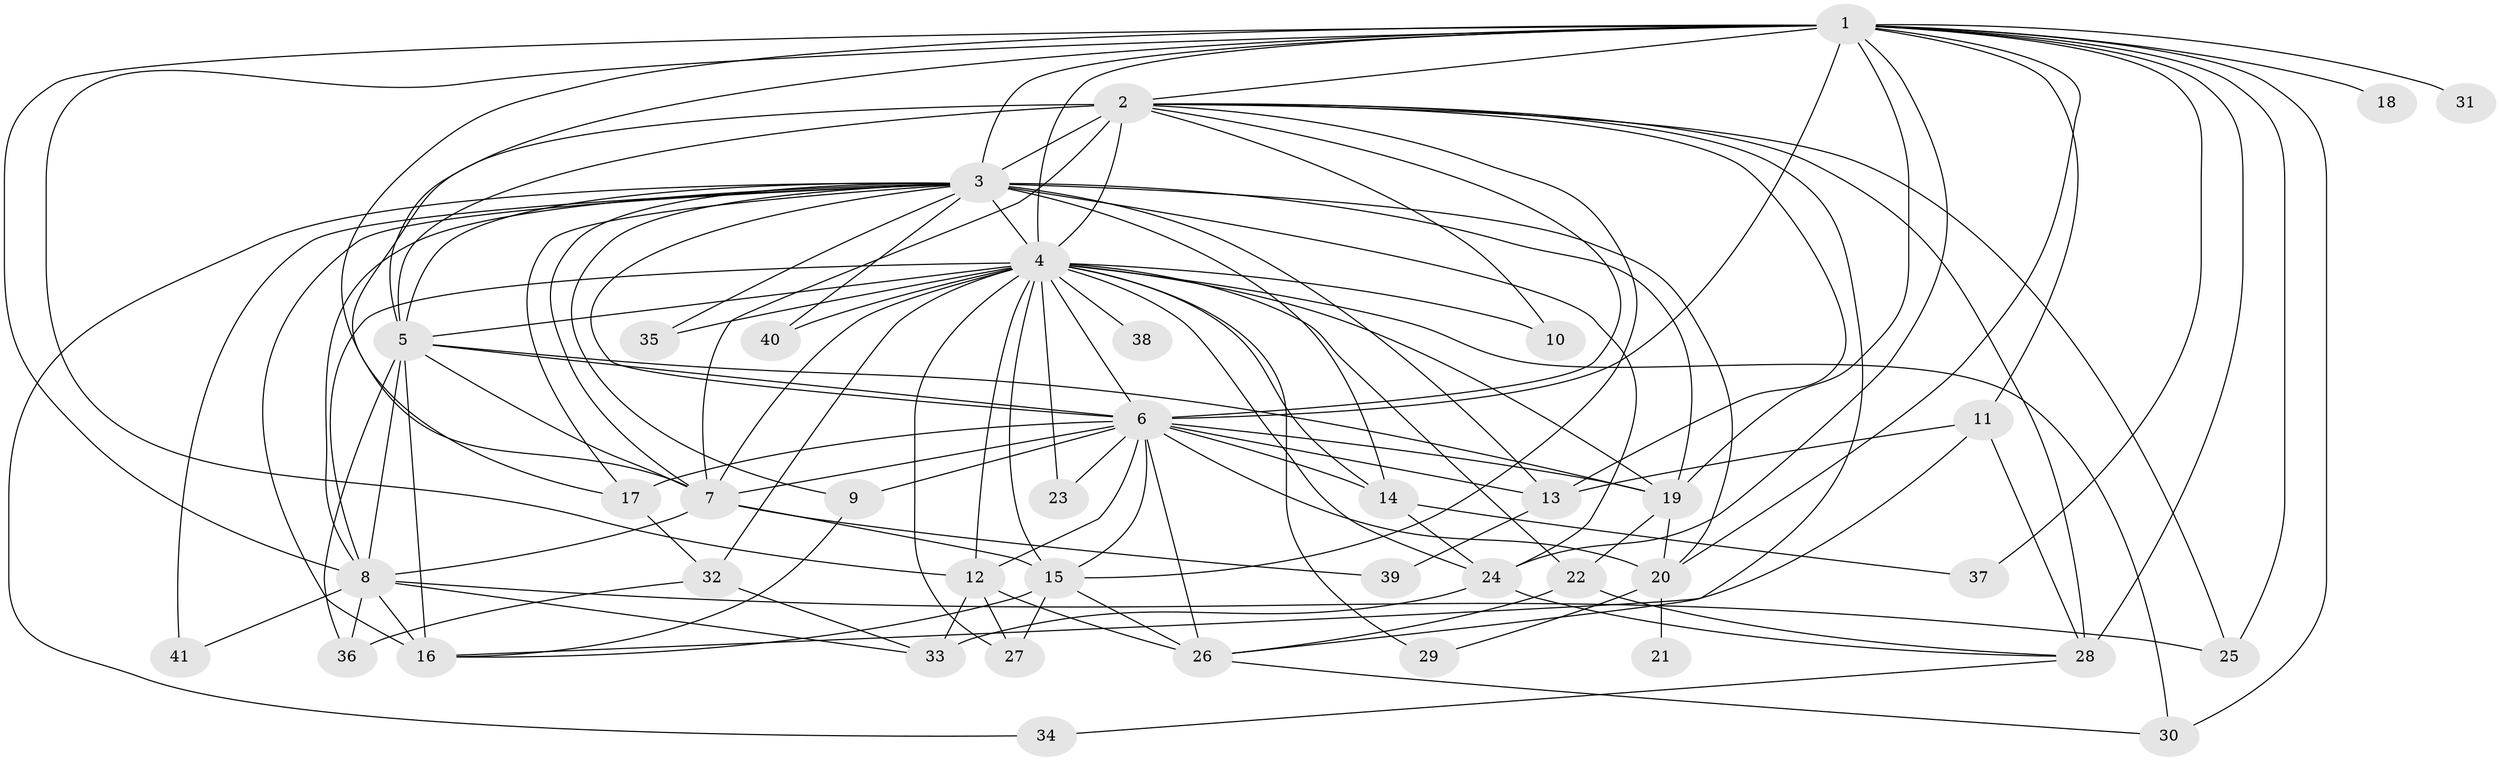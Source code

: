 // original degree distribution, {30: 0.00980392156862745, 22: 0.00980392156862745, 23: 0.00980392156862745, 14: 0.0196078431372549, 32: 0.00980392156862745, 17: 0.00980392156862745, 18: 0.00980392156862745, 13: 0.00980392156862745, 21: 0.00980392156862745, 7: 0.0196078431372549, 4: 0.10784313725490197, 3: 0.21568627450980393, 5: 0.0392156862745098, 2: 0.5098039215686274, 6: 0.00980392156862745}
// Generated by graph-tools (version 1.1) at 2025/49/03/04/25 22:49:30]
// undirected, 41 vertices, 117 edges
graph export_dot {
  node [color=gray90,style=filled];
  1;
  2;
  3;
  4;
  5;
  6;
  7;
  8;
  9;
  10;
  11;
  12;
  13;
  14;
  15;
  16;
  17;
  18;
  19;
  20;
  21;
  22;
  23;
  24;
  25;
  26;
  27;
  28;
  29;
  30;
  31;
  32;
  33;
  34;
  35;
  36;
  37;
  38;
  39;
  40;
  41;
  1 -- 2 [weight=3.0];
  1 -- 3 [weight=3.0];
  1 -- 4 [weight=2.0];
  1 -- 5 [weight=1.0];
  1 -- 6 [weight=3.0];
  1 -- 7 [weight=1.0];
  1 -- 8 [weight=1.0];
  1 -- 11 [weight=1.0];
  1 -- 12 [weight=1.0];
  1 -- 18 [weight=1.0];
  1 -- 19 [weight=1.0];
  1 -- 20 [weight=2.0];
  1 -- 24 [weight=1.0];
  1 -- 25 [weight=1.0];
  1 -- 28 [weight=2.0];
  1 -- 30 [weight=1.0];
  1 -- 31 [weight=1.0];
  1 -- 37 [weight=1.0];
  2 -- 3 [weight=12.0];
  2 -- 4 [weight=2.0];
  2 -- 5 [weight=3.0];
  2 -- 6 [weight=4.0];
  2 -- 7 [weight=3.0];
  2 -- 10 [weight=2.0];
  2 -- 13 [weight=2.0];
  2 -- 15 [weight=1.0];
  2 -- 17 [weight=1.0];
  2 -- 25 [weight=2.0];
  2 -- 26 [weight=1.0];
  2 -- 28 [weight=5.0];
  3 -- 4 [weight=2.0];
  3 -- 5 [weight=2.0];
  3 -- 6 [weight=5.0];
  3 -- 7 [weight=2.0];
  3 -- 8 [weight=1.0];
  3 -- 9 [weight=1.0];
  3 -- 13 [weight=2.0];
  3 -- 14 [weight=1.0];
  3 -- 16 [weight=1.0];
  3 -- 17 [weight=1.0];
  3 -- 19 [weight=2.0];
  3 -- 20 [weight=2.0];
  3 -- 24 [weight=1.0];
  3 -- 34 [weight=1.0];
  3 -- 35 [weight=1.0];
  3 -- 40 [weight=1.0];
  3 -- 41 [weight=1.0];
  4 -- 5 [weight=1.0];
  4 -- 6 [weight=2.0];
  4 -- 7 [weight=2.0];
  4 -- 8 [weight=1.0];
  4 -- 10 [weight=1.0];
  4 -- 12 [weight=1.0];
  4 -- 14 [weight=1.0];
  4 -- 15 [weight=1.0];
  4 -- 19 [weight=1.0];
  4 -- 22 [weight=1.0];
  4 -- 23 [weight=2.0];
  4 -- 24 [weight=1.0];
  4 -- 27 [weight=1.0];
  4 -- 29 [weight=1.0];
  4 -- 30 [weight=1.0];
  4 -- 32 [weight=2.0];
  4 -- 35 [weight=1.0];
  4 -- 38 [weight=1.0];
  4 -- 40 [weight=1.0];
  5 -- 6 [weight=2.0];
  5 -- 7 [weight=1.0];
  5 -- 8 [weight=1.0];
  5 -- 16 [weight=4.0];
  5 -- 19 [weight=1.0];
  5 -- 36 [weight=1.0];
  6 -- 7 [weight=2.0];
  6 -- 9 [weight=2.0];
  6 -- 12 [weight=1.0];
  6 -- 13 [weight=1.0];
  6 -- 14 [weight=1.0];
  6 -- 15 [weight=1.0];
  6 -- 17 [weight=1.0];
  6 -- 19 [weight=1.0];
  6 -- 20 [weight=4.0];
  6 -- 23 [weight=1.0];
  6 -- 26 [weight=4.0];
  7 -- 8 [weight=1.0];
  7 -- 15 [weight=1.0];
  7 -- 39 [weight=1.0];
  8 -- 16 [weight=1.0];
  8 -- 25 [weight=1.0];
  8 -- 33 [weight=1.0];
  8 -- 36 [weight=1.0];
  8 -- 41 [weight=1.0];
  9 -- 16 [weight=1.0];
  11 -- 13 [weight=1.0];
  11 -- 16 [weight=1.0];
  11 -- 28 [weight=1.0];
  12 -- 26 [weight=1.0];
  12 -- 27 [weight=1.0];
  12 -- 33 [weight=2.0];
  13 -- 39 [weight=1.0];
  14 -- 24 [weight=1.0];
  14 -- 37 [weight=1.0];
  15 -- 16 [weight=1.0];
  15 -- 26 [weight=1.0];
  15 -- 27 [weight=1.0];
  17 -- 32 [weight=2.0];
  19 -- 20 [weight=1.0];
  19 -- 22 [weight=1.0];
  20 -- 21 [weight=1.0];
  20 -- 29 [weight=1.0];
  22 -- 26 [weight=1.0];
  22 -- 28 [weight=1.0];
  24 -- 28 [weight=1.0];
  24 -- 33 [weight=1.0];
  26 -- 30 [weight=1.0];
  28 -- 34 [weight=1.0];
  32 -- 33 [weight=1.0];
  32 -- 36 [weight=1.0];
}
